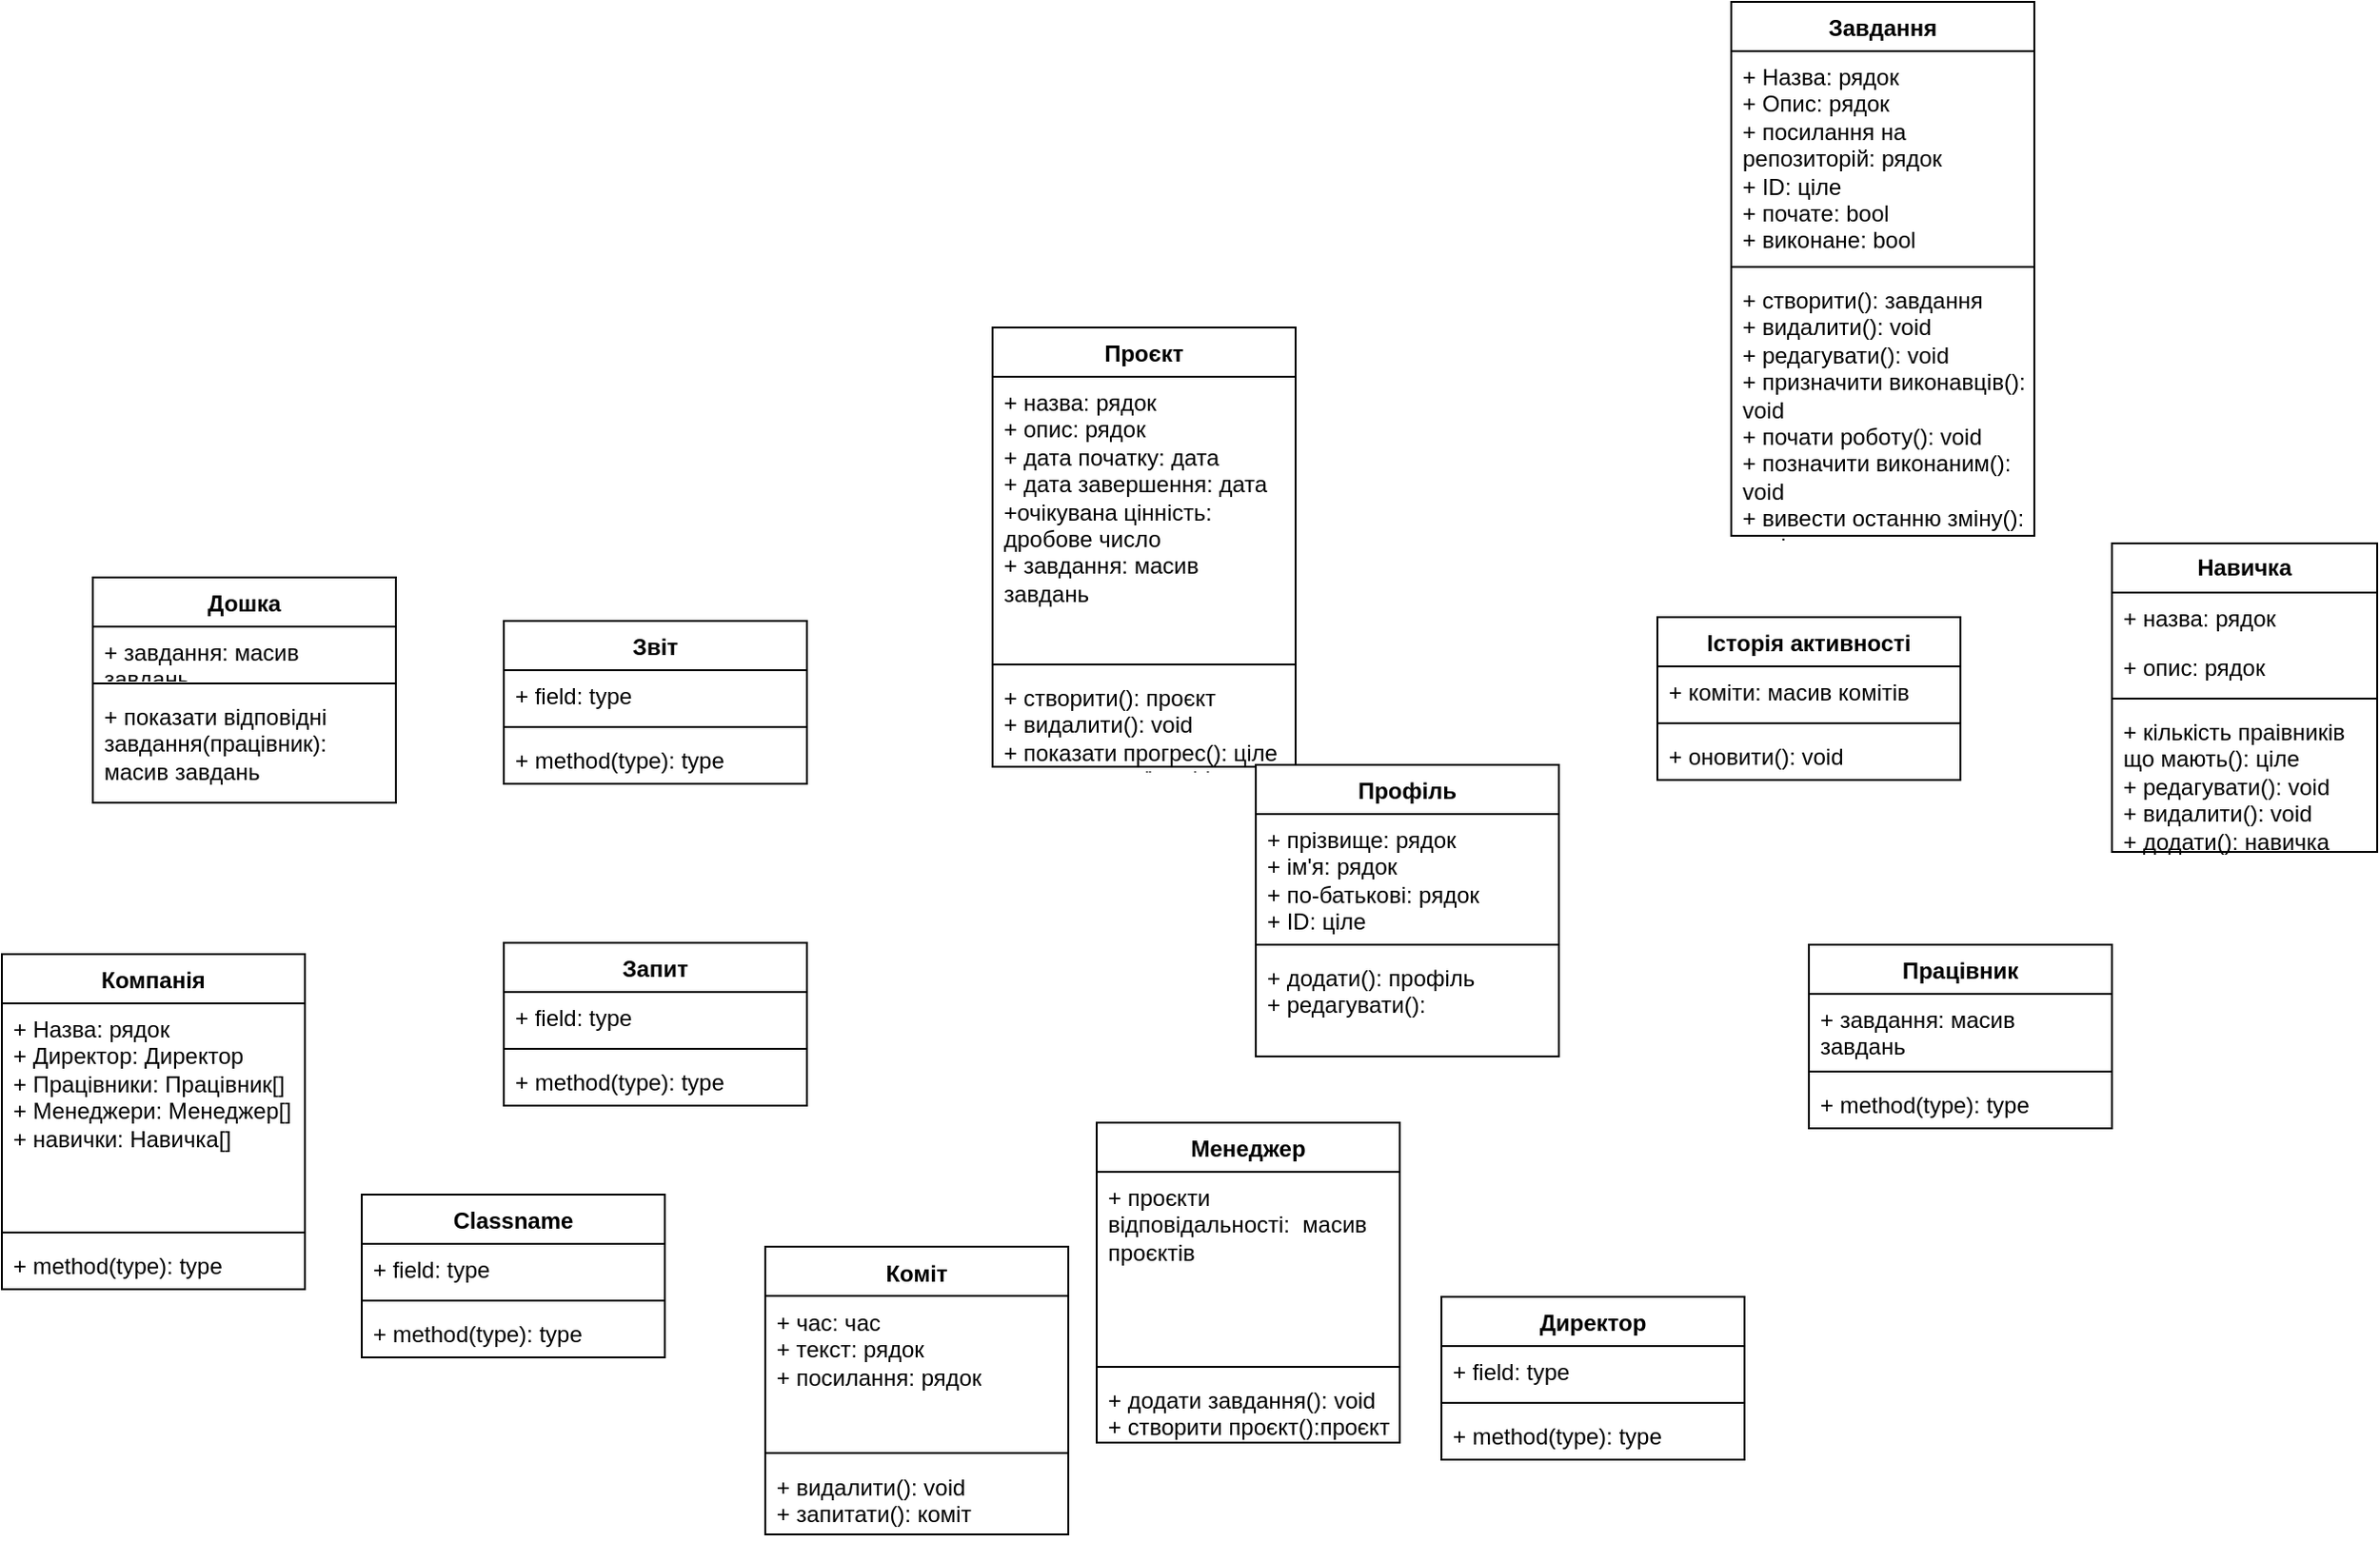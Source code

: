 <mxfile version="23.1.7" type="github">
  <diagram name="Сторінка-1" id="wndHHUxONTHjifHZyyzE">
    <mxGraphModel dx="1800" dy="1173" grid="0" gridSize="10" guides="1" tooltips="1" connect="1" arrows="1" fold="1" page="0" pageScale="1" pageWidth="827" pageHeight="1169" math="0" shadow="0">
      <root>
        <mxCell id="0" />
        <mxCell id="1" parent="0" />
        <mxCell id="Brq1ZZWE5Lci2YKcBxoo-1" value="Проєкт" style="swimlane;fontStyle=1;align=center;verticalAlign=top;childLayout=stackLayout;horizontal=1;startSize=26;horizontalStack=0;resizeParent=1;resizeParentMax=0;resizeLast=0;collapsible=1;marginBottom=0;whiteSpace=wrap;html=1;" vertex="1" parent="1">
          <mxGeometry x="210" y="-194" width="160" height="232" as="geometry" />
        </mxCell>
        <mxCell id="Brq1ZZWE5Lci2YKcBxoo-2" value="+ назва: рядок&lt;br&gt;+ опис: рядок&lt;br&gt;+ дата початку: дата&lt;br&gt;+ дата завершення: дата&lt;br&gt;+очікувана цінність:&amp;nbsp; дробове число&lt;br&gt;+ завдання: масив завдань" style="text;strokeColor=none;fillColor=none;align=left;verticalAlign=top;spacingLeft=4;spacingRight=4;overflow=hidden;rotatable=0;points=[[0,0.5],[1,0.5]];portConstraint=eastwest;whiteSpace=wrap;html=1;" vertex="1" parent="Brq1ZZWE5Lci2YKcBxoo-1">
          <mxGeometry y="26" width="160" height="148" as="geometry" />
        </mxCell>
        <mxCell id="Brq1ZZWE5Lci2YKcBxoo-3" value="" style="line;strokeWidth=1;fillColor=none;align=left;verticalAlign=middle;spacingTop=-1;spacingLeft=3;spacingRight=3;rotatable=0;labelPosition=right;points=[];portConstraint=eastwest;strokeColor=inherit;" vertex="1" parent="Brq1ZZWE5Lci2YKcBxoo-1">
          <mxGeometry y="174" width="160" height="8" as="geometry" />
        </mxCell>
        <mxCell id="Brq1ZZWE5Lci2YKcBxoo-4" value="+ створити(): проєкт&lt;br&gt;+ видалити(): void&lt;br&gt;+ показати прогрес(): ціле&lt;br&gt;+ редагувати(): void&lt;br&gt;+ призначити головного(): void" style="text;strokeColor=none;fillColor=none;align=left;verticalAlign=top;spacingLeft=4;spacingRight=4;overflow=hidden;rotatable=0;points=[[0,0.5],[1,0.5]];portConstraint=eastwest;whiteSpace=wrap;html=1;" vertex="1" parent="Brq1ZZWE5Lci2YKcBxoo-1">
          <mxGeometry y="182" width="160" height="50" as="geometry" />
        </mxCell>
        <mxCell id="Brq1ZZWE5Lci2YKcBxoo-7" value="Завдання" style="swimlane;fontStyle=1;align=center;verticalAlign=top;childLayout=stackLayout;horizontal=1;startSize=26;horizontalStack=0;resizeParent=1;resizeParentMax=0;resizeLast=0;collapsible=1;marginBottom=0;whiteSpace=wrap;html=1;" vertex="1" parent="1">
          <mxGeometry x="600" y="-366" width="160" height="282" as="geometry" />
        </mxCell>
        <mxCell id="Brq1ZZWE5Lci2YKcBxoo-8" value="+ Назва: рядок&lt;br&gt;+ Опис: рядок&lt;br&gt;+ посилання на репозиторій: рядок&lt;br&gt;+ ID: ціле&lt;br&gt;+ почате: bool&lt;br&gt;+ виконане: bool" style="text;strokeColor=none;fillColor=none;align=left;verticalAlign=top;spacingLeft=4;spacingRight=4;overflow=hidden;rotatable=0;points=[[0,0.5],[1,0.5]];portConstraint=eastwest;whiteSpace=wrap;html=1;" vertex="1" parent="Brq1ZZWE5Lci2YKcBxoo-7">
          <mxGeometry y="26" width="160" height="110" as="geometry" />
        </mxCell>
        <mxCell id="Brq1ZZWE5Lci2YKcBxoo-9" value="" style="line;strokeWidth=1;fillColor=none;align=left;verticalAlign=middle;spacingTop=-1;spacingLeft=3;spacingRight=3;rotatable=0;labelPosition=right;points=[];portConstraint=eastwest;strokeColor=inherit;" vertex="1" parent="Brq1ZZWE5Lci2YKcBxoo-7">
          <mxGeometry y="136" width="160" height="8" as="geometry" />
        </mxCell>
        <mxCell id="Brq1ZZWE5Lci2YKcBxoo-10" value="+ створити(): завдання&lt;br&gt;+ видалити(): void&lt;br&gt;+ редагувати(): void&lt;br&gt;+ призначити виконавців(): void&lt;br&gt;+ почати роботу(): void&lt;br&gt;+ позначити виконаним(): void&lt;br&gt;+ вивести останню зміну(): коміт" style="text;strokeColor=none;fillColor=none;align=left;verticalAlign=top;spacingLeft=4;spacingRight=4;overflow=hidden;rotatable=0;points=[[0,0.5],[1,0.5]];portConstraint=eastwest;whiteSpace=wrap;html=1;" vertex="1" parent="Brq1ZZWE5Lci2YKcBxoo-7">
          <mxGeometry y="144" width="160" height="138" as="geometry" />
        </mxCell>
        <mxCell id="Brq1ZZWE5Lci2YKcBxoo-11" value="Профіль" style="swimlane;fontStyle=1;align=center;verticalAlign=top;childLayout=stackLayout;horizontal=1;startSize=26;horizontalStack=0;resizeParent=1;resizeParentMax=0;resizeLast=0;collapsible=1;marginBottom=0;whiteSpace=wrap;html=1;" vertex="1" parent="1">
          <mxGeometry x="349" y="37" width="160" height="154" as="geometry" />
        </mxCell>
        <mxCell id="Brq1ZZWE5Lci2YKcBxoo-12" value="+ прізвище: рядок&lt;br style=&quot;border-color: var(--border-color);&quot;&gt;+ ім&#39;я: рядок&lt;br style=&quot;border-color: var(--border-color);&quot;&gt;+ по-батькові: рядок&lt;br style=&quot;border-color: var(--border-color);&quot;&gt;+ ID: ціле" style="text;strokeColor=none;fillColor=none;align=left;verticalAlign=top;spacingLeft=4;spacingRight=4;overflow=hidden;rotatable=0;points=[[0,0.5],[1,0.5]];portConstraint=eastwest;whiteSpace=wrap;html=1;" vertex="1" parent="Brq1ZZWE5Lci2YKcBxoo-11">
          <mxGeometry y="26" width="160" height="65" as="geometry" />
        </mxCell>
        <mxCell id="Brq1ZZWE5Lci2YKcBxoo-13" value="" style="line;strokeWidth=1;fillColor=none;align=left;verticalAlign=middle;spacingTop=-1;spacingLeft=3;spacingRight=3;rotatable=0;labelPosition=right;points=[];portConstraint=eastwest;strokeColor=inherit;" vertex="1" parent="Brq1ZZWE5Lci2YKcBxoo-11">
          <mxGeometry y="91" width="160" height="8" as="geometry" />
        </mxCell>
        <mxCell id="Brq1ZZWE5Lci2YKcBxoo-14" value="+ додати(): профіль&lt;br&gt;+ редагувати():&amp;nbsp;" style="text;strokeColor=none;fillColor=none;align=left;verticalAlign=top;spacingLeft=4;spacingRight=4;overflow=hidden;rotatable=0;points=[[0,0.5],[1,0.5]];portConstraint=eastwest;whiteSpace=wrap;html=1;" vertex="1" parent="Brq1ZZWE5Lci2YKcBxoo-11">
          <mxGeometry y="99" width="160" height="55" as="geometry" />
        </mxCell>
        <mxCell id="Brq1ZZWE5Lci2YKcBxoo-15" value="Звіт" style="swimlane;fontStyle=1;align=center;verticalAlign=top;childLayout=stackLayout;horizontal=1;startSize=26;horizontalStack=0;resizeParent=1;resizeParentMax=0;resizeLast=0;collapsible=1;marginBottom=0;whiteSpace=wrap;html=1;" vertex="1" parent="1">
          <mxGeometry x="-48" y="-39" width="160" height="86" as="geometry" />
        </mxCell>
        <mxCell id="Brq1ZZWE5Lci2YKcBxoo-16" value="+ field: type" style="text;strokeColor=none;fillColor=none;align=left;verticalAlign=top;spacingLeft=4;spacingRight=4;overflow=hidden;rotatable=0;points=[[0,0.5],[1,0.5]];portConstraint=eastwest;whiteSpace=wrap;html=1;" vertex="1" parent="Brq1ZZWE5Lci2YKcBxoo-15">
          <mxGeometry y="26" width="160" height="26" as="geometry" />
        </mxCell>
        <mxCell id="Brq1ZZWE5Lci2YKcBxoo-17" value="" style="line;strokeWidth=1;fillColor=none;align=left;verticalAlign=middle;spacingTop=-1;spacingLeft=3;spacingRight=3;rotatable=0;labelPosition=right;points=[];portConstraint=eastwest;strokeColor=inherit;" vertex="1" parent="Brq1ZZWE5Lci2YKcBxoo-15">
          <mxGeometry y="52" width="160" height="8" as="geometry" />
        </mxCell>
        <mxCell id="Brq1ZZWE5Lci2YKcBxoo-18" value="+ method(type): type" style="text;strokeColor=none;fillColor=none;align=left;verticalAlign=top;spacingLeft=4;spacingRight=4;overflow=hidden;rotatable=0;points=[[0,0.5],[1,0.5]];portConstraint=eastwest;whiteSpace=wrap;html=1;" vertex="1" parent="Brq1ZZWE5Lci2YKcBxoo-15">
          <mxGeometry y="60" width="160" height="26" as="geometry" />
        </mxCell>
        <mxCell id="Brq1ZZWE5Lci2YKcBxoo-19" value="Коміт" style="swimlane;fontStyle=1;align=center;verticalAlign=top;childLayout=stackLayout;horizontal=1;startSize=26;horizontalStack=0;resizeParent=1;resizeParentMax=0;resizeLast=0;collapsible=1;marginBottom=0;whiteSpace=wrap;html=1;" vertex="1" parent="1">
          <mxGeometry x="90" y="291.5" width="160" height="152" as="geometry" />
        </mxCell>
        <mxCell id="Brq1ZZWE5Lci2YKcBxoo-20" value="+ час: час&lt;br&gt;+ текст: рядок&lt;br&gt;+ посилання: рядок" style="text;strokeColor=none;fillColor=none;align=left;verticalAlign=top;spacingLeft=4;spacingRight=4;overflow=hidden;rotatable=0;points=[[0,0.5],[1,0.5]];portConstraint=eastwest;whiteSpace=wrap;html=1;" vertex="1" parent="Brq1ZZWE5Lci2YKcBxoo-19">
          <mxGeometry y="26" width="160" height="79" as="geometry" />
        </mxCell>
        <mxCell id="Brq1ZZWE5Lci2YKcBxoo-21" value="" style="line;strokeWidth=1;fillColor=none;align=left;verticalAlign=middle;spacingTop=-1;spacingLeft=3;spacingRight=3;rotatable=0;labelPosition=right;points=[];portConstraint=eastwest;strokeColor=inherit;" vertex="1" parent="Brq1ZZWE5Lci2YKcBxoo-19">
          <mxGeometry y="105" width="160" height="8" as="geometry" />
        </mxCell>
        <mxCell id="Brq1ZZWE5Lci2YKcBxoo-22" value="+ видалити(): void&lt;br&gt;+ запитати(): коміт" style="text;strokeColor=none;fillColor=none;align=left;verticalAlign=top;spacingLeft=4;spacingRight=4;overflow=hidden;rotatable=0;points=[[0,0.5],[1,0.5]];portConstraint=eastwest;whiteSpace=wrap;html=1;" vertex="1" parent="Brq1ZZWE5Lci2YKcBxoo-19">
          <mxGeometry y="113" width="160" height="39" as="geometry" />
        </mxCell>
        <mxCell id="Brq1ZZWE5Lci2YKcBxoo-23" value="Менеджер" style="swimlane;fontStyle=1;align=center;verticalAlign=top;childLayout=stackLayout;horizontal=1;startSize=26;horizontalStack=0;resizeParent=1;resizeParentMax=0;resizeLast=0;collapsible=1;marginBottom=0;whiteSpace=wrap;html=1;" vertex="1" parent="1">
          <mxGeometry x="265" y="226" width="160" height="169" as="geometry" />
        </mxCell>
        <mxCell id="Brq1ZZWE5Lci2YKcBxoo-24" value="+ проєкти відповідальності:&amp;nbsp; масив проєктів" style="text;strokeColor=none;fillColor=none;align=left;verticalAlign=top;spacingLeft=4;spacingRight=4;overflow=hidden;rotatable=0;points=[[0,0.5],[1,0.5]];portConstraint=eastwest;whiteSpace=wrap;html=1;" vertex="1" parent="Brq1ZZWE5Lci2YKcBxoo-23">
          <mxGeometry y="26" width="160" height="99" as="geometry" />
        </mxCell>
        <mxCell id="Brq1ZZWE5Lci2YKcBxoo-25" value="" style="line;strokeWidth=1;fillColor=none;align=left;verticalAlign=middle;spacingTop=-1;spacingLeft=3;spacingRight=3;rotatable=0;labelPosition=right;points=[];portConstraint=eastwest;strokeColor=inherit;" vertex="1" parent="Brq1ZZWE5Lci2YKcBxoo-23">
          <mxGeometry y="125" width="160" height="8" as="geometry" />
        </mxCell>
        <mxCell id="Brq1ZZWE5Lci2YKcBxoo-26" value="+ додати завдання(): void&lt;br&gt;+ створити проєкт():проєкт" style="text;strokeColor=none;fillColor=none;align=left;verticalAlign=top;spacingLeft=4;spacingRight=4;overflow=hidden;rotatable=0;points=[[0,0.5],[1,0.5]];portConstraint=eastwest;whiteSpace=wrap;html=1;" vertex="1" parent="Brq1ZZWE5Lci2YKcBxoo-23">
          <mxGeometry y="133" width="160" height="36" as="geometry" />
        </mxCell>
        <mxCell id="Brq1ZZWE5Lci2YKcBxoo-27" value="Працівник" style="swimlane;fontStyle=1;align=center;verticalAlign=top;childLayout=stackLayout;horizontal=1;startSize=26;horizontalStack=0;resizeParent=1;resizeParentMax=0;resizeLast=0;collapsible=1;marginBottom=0;whiteSpace=wrap;html=1;" vertex="1" parent="1">
          <mxGeometry x="641" y="132" width="160" height="97" as="geometry" />
        </mxCell>
        <mxCell id="Brq1ZZWE5Lci2YKcBxoo-28" value="+ завдання: масив завдань" style="text;strokeColor=none;fillColor=none;align=left;verticalAlign=top;spacingLeft=4;spacingRight=4;overflow=hidden;rotatable=0;points=[[0,0.5],[1,0.5]];portConstraint=eastwest;whiteSpace=wrap;html=1;" vertex="1" parent="Brq1ZZWE5Lci2YKcBxoo-27">
          <mxGeometry y="26" width="160" height="37" as="geometry" />
        </mxCell>
        <mxCell id="Brq1ZZWE5Lci2YKcBxoo-29" value="" style="line;strokeWidth=1;fillColor=none;align=left;verticalAlign=middle;spacingTop=-1;spacingLeft=3;spacingRight=3;rotatable=0;labelPosition=right;points=[];portConstraint=eastwest;strokeColor=inherit;" vertex="1" parent="Brq1ZZWE5Lci2YKcBxoo-27">
          <mxGeometry y="63" width="160" height="8" as="geometry" />
        </mxCell>
        <mxCell id="Brq1ZZWE5Lci2YKcBxoo-30" value="+ method(type): type" style="text;strokeColor=none;fillColor=none;align=left;verticalAlign=top;spacingLeft=4;spacingRight=4;overflow=hidden;rotatable=0;points=[[0,0.5],[1,0.5]];portConstraint=eastwest;whiteSpace=wrap;html=1;" vertex="1" parent="Brq1ZZWE5Lci2YKcBxoo-27">
          <mxGeometry y="71" width="160" height="26" as="geometry" />
        </mxCell>
        <mxCell id="Brq1ZZWE5Lci2YKcBxoo-31" value="Компанія" style="swimlane;fontStyle=1;align=center;verticalAlign=top;childLayout=stackLayout;horizontal=1;startSize=26;horizontalStack=0;resizeParent=1;resizeParentMax=0;resizeLast=0;collapsible=1;marginBottom=0;whiteSpace=wrap;html=1;" vertex="1" parent="1">
          <mxGeometry x="-313" y="137" width="160" height="177" as="geometry" />
        </mxCell>
        <mxCell id="Brq1ZZWE5Lci2YKcBxoo-32" value="+ Назва: рядок&lt;br&gt;+ Директор: Директор&lt;br&gt;+ Працівники: Працівник[]&lt;br&gt;+ Менеджери: Менеджер[]&lt;br&gt;+ навички: Навичка[]&lt;div&gt;&lt;br/&gt;&lt;/div&gt;" style="text;strokeColor=none;fillColor=none;align=left;verticalAlign=top;spacingLeft=4;spacingRight=4;overflow=hidden;rotatable=0;points=[[0,0.5],[1,0.5]];portConstraint=eastwest;whiteSpace=wrap;html=1;" vertex="1" parent="Brq1ZZWE5Lci2YKcBxoo-31">
          <mxGeometry y="26" width="160" height="117" as="geometry" />
        </mxCell>
        <mxCell id="Brq1ZZWE5Lci2YKcBxoo-33" value="" style="line;strokeWidth=1;fillColor=none;align=left;verticalAlign=middle;spacingTop=-1;spacingLeft=3;spacingRight=3;rotatable=0;labelPosition=right;points=[];portConstraint=eastwest;strokeColor=inherit;" vertex="1" parent="Brq1ZZWE5Lci2YKcBxoo-31">
          <mxGeometry y="143" width="160" height="8" as="geometry" />
        </mxCell>
        <mxCell id="Brq1ZZWE5Lci2YKcBxoo-34" value="+ method(type): type" style="text;strokeColor=none;fillColor=none;align=left;verticalAlign=top;spacingLeft=4;spacingRight=4;overflow=hidden;rotatable=0;points=[[0,0.5],[1,0.5]];portConstraint=eastwest;whiteSpace=wrap;html=1;" vertex="1" parent="Brq1ZZWE5Lci2YKcBxoo-31">
          <mxGeometry y="151" width="160" height="26" as="geometry" />
        </mxCell>
        <mxCell id="Brq1ZZWE5Lci2YKcBxoo-39" value="Директор" style="swimlane;fontStyle=1;align=center;verticalAlign=top;childLayout=stackLayout;horizontal=1;startSize=26;horizontalStack=0;resizeParent=1;resizeParentMax=0;resizeLast=0;collapsible=1;marginBottom=0;whiteSpace=wrap;html=1;" vertex="1" parent="1">
          <mxGeometry x="447" y="318" width="160" height="86" as="geometry" />
        </mxCell>
        <mxCell id="Brq1ZZWE5Lci2YKcBxoo-40" value="+ field: type" style="text;strokeColor=none;fillColor=none;align=left;verticalAlign=top;spacingLeft=4;spacingRight=4;overflow=hidden;rotatable=0;points=[[0,0.5],[1,0.5]];portConstraint=eastwest;whiteSpace=wrap;html=1;" vertex="1" parent="Brq1ZZWE5Lci2YKcBxoo-39">
          <mxGeometry y="26" width="160" height="26" as="geometry" />
        </mxCell>
        <mxCell id="Brq1ZZWE5Lci2YKcBxoo-41" value="" style="line;strokeWidth=1;fillColor=none;align=left;verticalAlign=middle;spacingTop=-1;spacingLeft=3;spacingRight=3;rotatable=0;labelPosition=right;points=[];portConstraint=eastwest;strokeColor=inherit;" vertex="1" parent="Brq1ZZWE5Lci2YKcBxoo-39">
          <mxGeometry y="52" width="160" height="8" as="geometry" />
        </mxCell>
        <mxCell id="Brq1ZZWE5Lci2YKcBxoo-42" value="+ method(type): type" style="text;strokeColor=none;fillColor=none;align=left;verticalAlign=top;spacingLeft=4;spacingRight=4;overflow=hidden;rotatable=0;points=[[0,0.5],[1,0.5]];portConstraint=eastwest;whiteSpace=wrap;html=1;" vertex="1" parent="Brq1ZZWE5Lci2YKcBxoo-39">
          <mxGeometry y="60" width="160" height="26" as="geometry" />
        </mxCell>
        <mxCell id="Brq1ZZWE5Lci2YKcBxoo-47" value="&lt;b&gt;Навичка&lt;/b&gt;" style="swimlane;fontStyle=0;childLayout=stackLayout;horizontal=1;startSize=26;fillColor=none;horizontalStack=0;resizeParent=1;resizeParentMax=0;resizeLast=0;collapsible=1;marginBottom=0;whiteSpace=wrap;html=1;" vertex="1" parent="1">
          <mxGeometry x="801" y="-80" width="140" height="163" as="geometry" />
        </mxCell>
        <mxCell id="Brq1ZZWE5Lci2YKcBxoo-48" value="+ назва: рядок" style="text;strokeColor=none;fillColor=none;align=left;verticalAlign=top;spacingLeft=4;spacingRight=4;overflow=hidden;rotatable=0;points=[[0,0.5],[1,0.5]];portConstraint=eastwest;whiteSpace=wrap;html=1;" vertex="1" parent="Brq1ZZWE5Lci2YKcBxoo-47">
          <mxGeometry y="26" width="140" height="26" as="geometry" />
        </mxCell>
        <mxCell id="Brq1ZZWE5Lci2YKcBxoo-49" value="+ опис: рядок" style="text;strokeColor=none;fillColor=none;align=left;verticalAlign=top;spacingLeft=4;spacingRight=4;overflow=hidden;rotatable=0;points=[[0,0.5],[1,0.5]];portConstraint=eastwest;whiteSpace=wrap;html=1;" vertex="1" parent="Brq1ZZWE5Lci2YKcBxoo-47">
          <mxGeometry y="52" width="140" height="26" as="geometry" />
        </mxCell>
        <mxCell id="Brq1ZZWE5Lci2YKcBxoo-53" value="" style="line;strokeWidth=1;fillColor=none;align=left;verticalAlign=middle;spacingTop=-1;spacingLeft=3;spacingRight=3;rotatable=0;labelPosition=right;points=[];portConstraint=eastwest;strokeColor=inherit;" vertex="1" parent="Brq1ZZWE5Lci2YKcBxoo-47">
          <mxGeometry y="78" width="140" height="8" as="geometry" />
        </mxCell>
        <mxCell id="Brq1ZZWE5Lci2YKcBxoo-52" value="+ кількість праівників що мають(): ціле&lt;br&gt;+ редагувати(): void&lt;br&gt;+ видалити(): void&lt;br&gt;+ додати(): навичка" style="text;strokeColor=none;fillColor=none;align=left;verticalAlign=top;spacingLeft=4;spacingRight=4;overflow=hidden;rotatable=0;points=[[0,0.5],[1,0.5]];portConstraint=eastwest;whiteSpace=wrap;html=1;" vertex="1" parent="Brq1ZZWE5Lci2YKcBxoo-47">
          <mxGeometry y="86" width="140" height="77" as="geometry" />
        </mxCell>
        <mxCell id="Brq1ZZWE5Lci2YKcBxoo-58" value="Дошка" style="swimlane;fontStyle=1;align=center;verticalAlign=top;childLayout=stackLayout;horizontal=1;startSize=26;horizontalStack=0;resizeParent=1;resizeParentMax=0;resizeLast=0;collapsible=1;marginBottom=0;whiteSpace=wrap;html=1;" vertex="1" parent="1">
          <mxGeometry x="-265" y="-62" width="160" height="119" as="geometry" />
        </mxCell>
        <mxCell id="Brq1ZZWE5Lci2YKcBxoo-59" value="+ завдання: масив завдань" style="text;strokeColor=none;fillColor=none;align=left;verticalAlign=top;spacingLeft=4;spacingRight=4;overflow=hidden;rotatable=0;points=[[0,0.5],[1,0.5]];portConstraint=eastwest;whiteSpace=wrap;html=1;" vertex="1" parent="Brq1ZZWE5Lci2YKcBxoo-58">
          <mxGeometry y="26" width="160" height="26" as="geometry" />
        </mxCell>
        <mxCell id="Brq1ZZWE5Lci2YKcBxoo-60" value="" style="line;strokeWidth=1;fillColor=none;align=left;verticalAlign=middle;spacingTop=-1;spacingLeft=3;spacingRight=3;rotatable=0;labelPosition=right;points=[];portConstraint=eastwest;strokeColor=inherit;" vertex="1" parent="Brq1ZZWE5Lci2YKcBxoo-58">
          <mxGeometry y="52" width="160" height="8" as="geometry" />
        </mxCell>
        <mxCell id="Brq1ZZWE5Lci2YKcBxoo-61" value="+ показати відповідні завдання(працівник): масив завдань" style="text;strokeColor=none;fillColor=none;align=left;verticalAlign=top;spacingLeft=4;spacingRight=4;overflow=hidden;rotatable=0;points=[[0,0.5],[1,0.5]];portConstraint=eastwest;whiteSpace=wrap;html=1;" vertex="1" parent="Brq1ZZWE5Lci2YKcBxoo-58">
          <mxGeometry y="60" width="160" height="59" as="geometry" />
        </mxCell>
        <mxCell id="Brq1ZZWE5Lci2YKcBxoo-62" value="Запит" style="swimlane;fontStyle=1;align=center;verticalAlign=top;childLayout=stackLayout;horizontal=1;startSize=26;horizontalStack=0;resizeParent=1;resizeParentMax=0;resizeLast=0;collapsible=1;marginBottom=0;whiteSpace=wrap;html=1;" vertex="1" parent="1">
          <mxGeometry x="-48" y="131" width="160" height="86" as="geometry" />
        </mxCell>
        <mxCell id="Brq1ZZWE5Lci2YKcBxoo-63" value="+ field: type" style="text;strokeColor=none;fillColor=none;align=left;verticalAlign=top;spacingLeft=4;spacingRight=4;overflow=hidden;rotatable=0;points=[[0,0.5],[1,0.5]];portConstraint=eastwest;whiteSpace=wrap;html=1;" vertex="1" parent="Brq1ZZWE5Lci2YKcBxoo-62">
          <mxGeometry y="26" width="160" height="26" as="geometry" />
        </mxCell>
        <mxCell id="Brq1ZZWE5Lci2YKcBxoo-64" value="" style="line;strokeWidth=1;fillColor=none;align=left;verticalAlign=middle;spacingTop=-1;spacingLeft=3;spacingRight=3;rotatable=0;labelPosition=right;points=[];portConstraint=eastwest;strokeColor=inherit;" vertex="1" parent="Brq1ZZWE5Lci2YKcBxoo-62">
          <mxGeometry y="52" width="160" height="8" as="geometry" />
        </mxCell>
        <mxCell id="Brq1ZZWE5Lci2YKcBxoo-65" value="+ method(type): type" style="text;strokeColor=none;fillColor=none;align=left;verticalAlign=top;spacingLeft=4;spacingRight=4;overflow=hidden;rotatable=0;points=[[0,0.5],[1,0.5]];portConstraint=eastwest;whiteSpace=wrap;html=1;" vertex="1" parent="Brq1ZZWE5Lci2YKcBxoo-62">
          <mxGeometry y="60" width="160" height="26" as="geometry" />
        </mxCell>
        <mxCell id="Brq1ZZWE5Lci2YKcBxoo-66" value="Classname" style="swimlane;fontStyle=1;align=center;verticalAlign=top;childLayout=stackLayout;horizontal=1;startSize=26;horizontalStack=0;resizeParent=1;resizeParentMax=0;resizeLast=0;collapsible=1;marginBottom=0;whiteSpace=wrap;html=1;" vertex="1" parent="1">
          <mxGeometry x="-123" y="264" width="160" height="86" as="geometry" />
        </mxCell>
        <mxCell id="Brq1ZZWE5Lci2YKcBxoo-67" value="+ field: type" style="text;strokeColor=none;fillColor=none;align=left;verticalAlign=top;spacingLeft=4;spacingRight=4;overflow=hidden;rotatable=0;points=[[0,0.5],[1,0.5]];portConstraint=eastwest;whiteSpace=wrap;html=1;" vertex="1" parent="Brq1ZZWE5Lci2YKcBxoo-66">
          <mxGeometry y="26" width="160" height="26" as="geometry" />
        </mxCell>
        <mxCell id="Brq1ZZWE5Lci2YKcBxoo-68" value="" style="line;strokeWidth=1;fillColor=none;align=left;verticalAlign=middle;spacingTop=-1;spacingLeft=3;spacingRight=3;rotatable=0;labelPosition=right;points=[];portConstraint=eastwest;strokeColor=inherit;" vertex="1" parent="Brq1ZZWE5Lci2YKcBxoo-66">
          <mxGeometry y="52" width="160" height="8" as="geometry" />
        </mxCell>
        <mxCell id="Brq1ZZWE5Lci2YKcBxoo-69" value="+ method(type): type" style="text;strokeColor=none;fillColor=none;align=left;verticalAlign=top;spacingLeft=4;spacingRight=4;overflow=hidden;rotatable=0;points=[[0,0.5],[1,0.5]];portConstraint=eastwest;whiteSpace=wrap;html=1;" vertex="1" parent="Brq1ZZWE5Lci2YKcBxoo-66">
          <mxGeometry y="60" width="160" height="26" as="geometry" />
        </mxCell>
        <mxCell id="Brq1ZZWE5Lci2YKcBxoo-71" value="Історія активності" style="swimlane;fontStyle=1;align=center;verticalAlign=top;childLayout=stackLayout;horizontal=1;startSize=26;horizontalStack=0;resizeParent=1;resizeParentMax=0;resizeLast=0;collapsible=1;marginBottom=0;whiteSpace=wrap;html=1;" vertex="1" parent="1">
          <mxGeometry x="561" y="-41" width="160" height="86" as="geometry" />
        </mxCell>
        <mxCell id="Brq1ZZWE5Lci2YKcBxoo-72" value="+ коміти: масив комітів" style="text;strokeColor=none;fillColor=none;align=left;verticalAlign=top;spacingLeft=4;spacingRight=4;overflow=hidden;rotatable=0;points=[[0,0.5],[1,0.5]];portConstraint=eastwest;whiteSpace=wrap;html=1;" vertex="1" parent="Brq1ZZWE5Lci2YKcBxoo-71">
          <mxGeometry y="26" width="160" height="26" as="geometry" />
        </mxCell>
        <mxCell id="Brq1ZZWE5Lci2YKcBxoo-73" value="" style="line;strokeWidth=1;fillColor=none;align=left;verticalAlign=middle;spacingTop=-1;spacingLeft=3;spacingRight=3;rotatable=0;labelPosition=right;points=[];portConstraint=eastwest;strokeColor=inherit;" vertex="1" parent="Brq1ZZWE5Lci2YKcBxoo-71">
          <mxGeometry y="52" width="160" height="8" as="geometry" />
        </mxCell>
        <mxCell id="Brq1ZZWE5Lci2YKcBxoo-74" value="+ оновити(): void" style="text;strokeColor=none;fillColor=none;align=left;verticalAlign=top;spacingLeft=4;spacingRight=4;overflow=hidden;rotatable=0;points=[[0,0.5],[1,0.5]];portConstraint=eastwest;whiteSpace=wrap;html=1;" vertex="1" parent="Brq1ZZWE5Lci2YKcBxoo-71">
          <mxGeometry y="60" width="160" height="26" as="geometry" />
        </mxCell>
      </root>
    </mxGraphModel>
  </diagram>
</mxfile>
